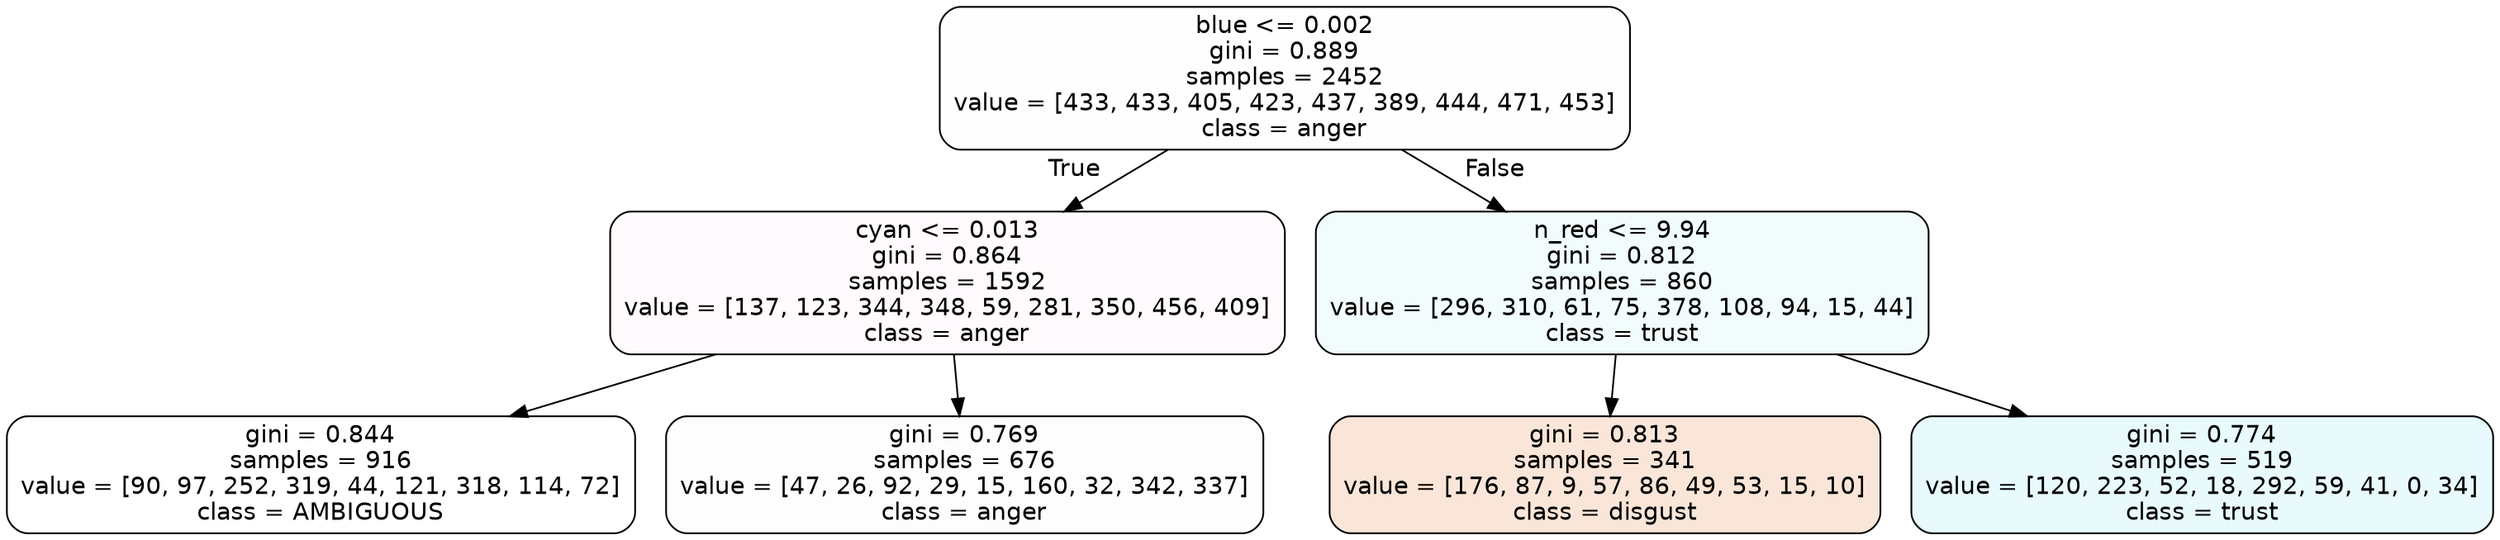 digraph Tree {
node [shape=box, style="filled, rounded", color="black", fontname=helvetica] ;
edge [fontname=helvetica] ;
0 [label="blue <= 0.002\ngini = 0.889\nsamples = 2452\nvalue = [433, 433, 405, 423, 437, 389, 444, 471, 453]\nclass = anger", fillcolor="#e539d701"] ;
1 [label="cyan <= 0.013\ngini = 0.864\nsamples = 1592\nvalue = [137, 123, 344, 348, 59, 281, 350, 456, 409]\nclass = anger", fillcolor="#e539d706"] ;
0 -> 1 [labeldistance=2.5, labelangle=45, headlabel="True"] ;
2 [label="gini = 0.844\nsamples = 916\nvalue = [90, 97, 252, 319, 44, 121, 318, 114, 72]\nclass = AMBIGUOUS", fillcolor="#39e58100"] ;
1 -> 2 ;
3 [label="gini = 0.769\nsamples = 676\nvalue = [47, 26, 92, 29, 15, 160, 32, 342, 337]\nclass = anger", fillcolor="#e539d702"] ;
1 -> 3 ;
4 [label="n_red <= 9.94\ngini = 0.812\nsamples = 860\nvalue = [296, 310, 61, 75, 378, 108, 94, 15, 44]\nclass = trust", fillcolor="#39d7e510"] ;
0 -> 4 [labeldistance=2.5, labelangle=-45, headlabel="False"] ;
5 [label="gini = 0.813\nsamples = 341\nvalue = [176, 87, 9, 57, 86, 49, 53, 15, 10]\nclass = disgust", fillcolor="#e5813932"] ;
4 -> 5 ;
6 [label="gini = 0.774\nsamples = 519\nvalue = [120, 223, 52, 18, 292, 59, 41, 0, 34]\nclass = trust", fillcolor="#39d7e51d"] ;
4 -> 6 ;
}